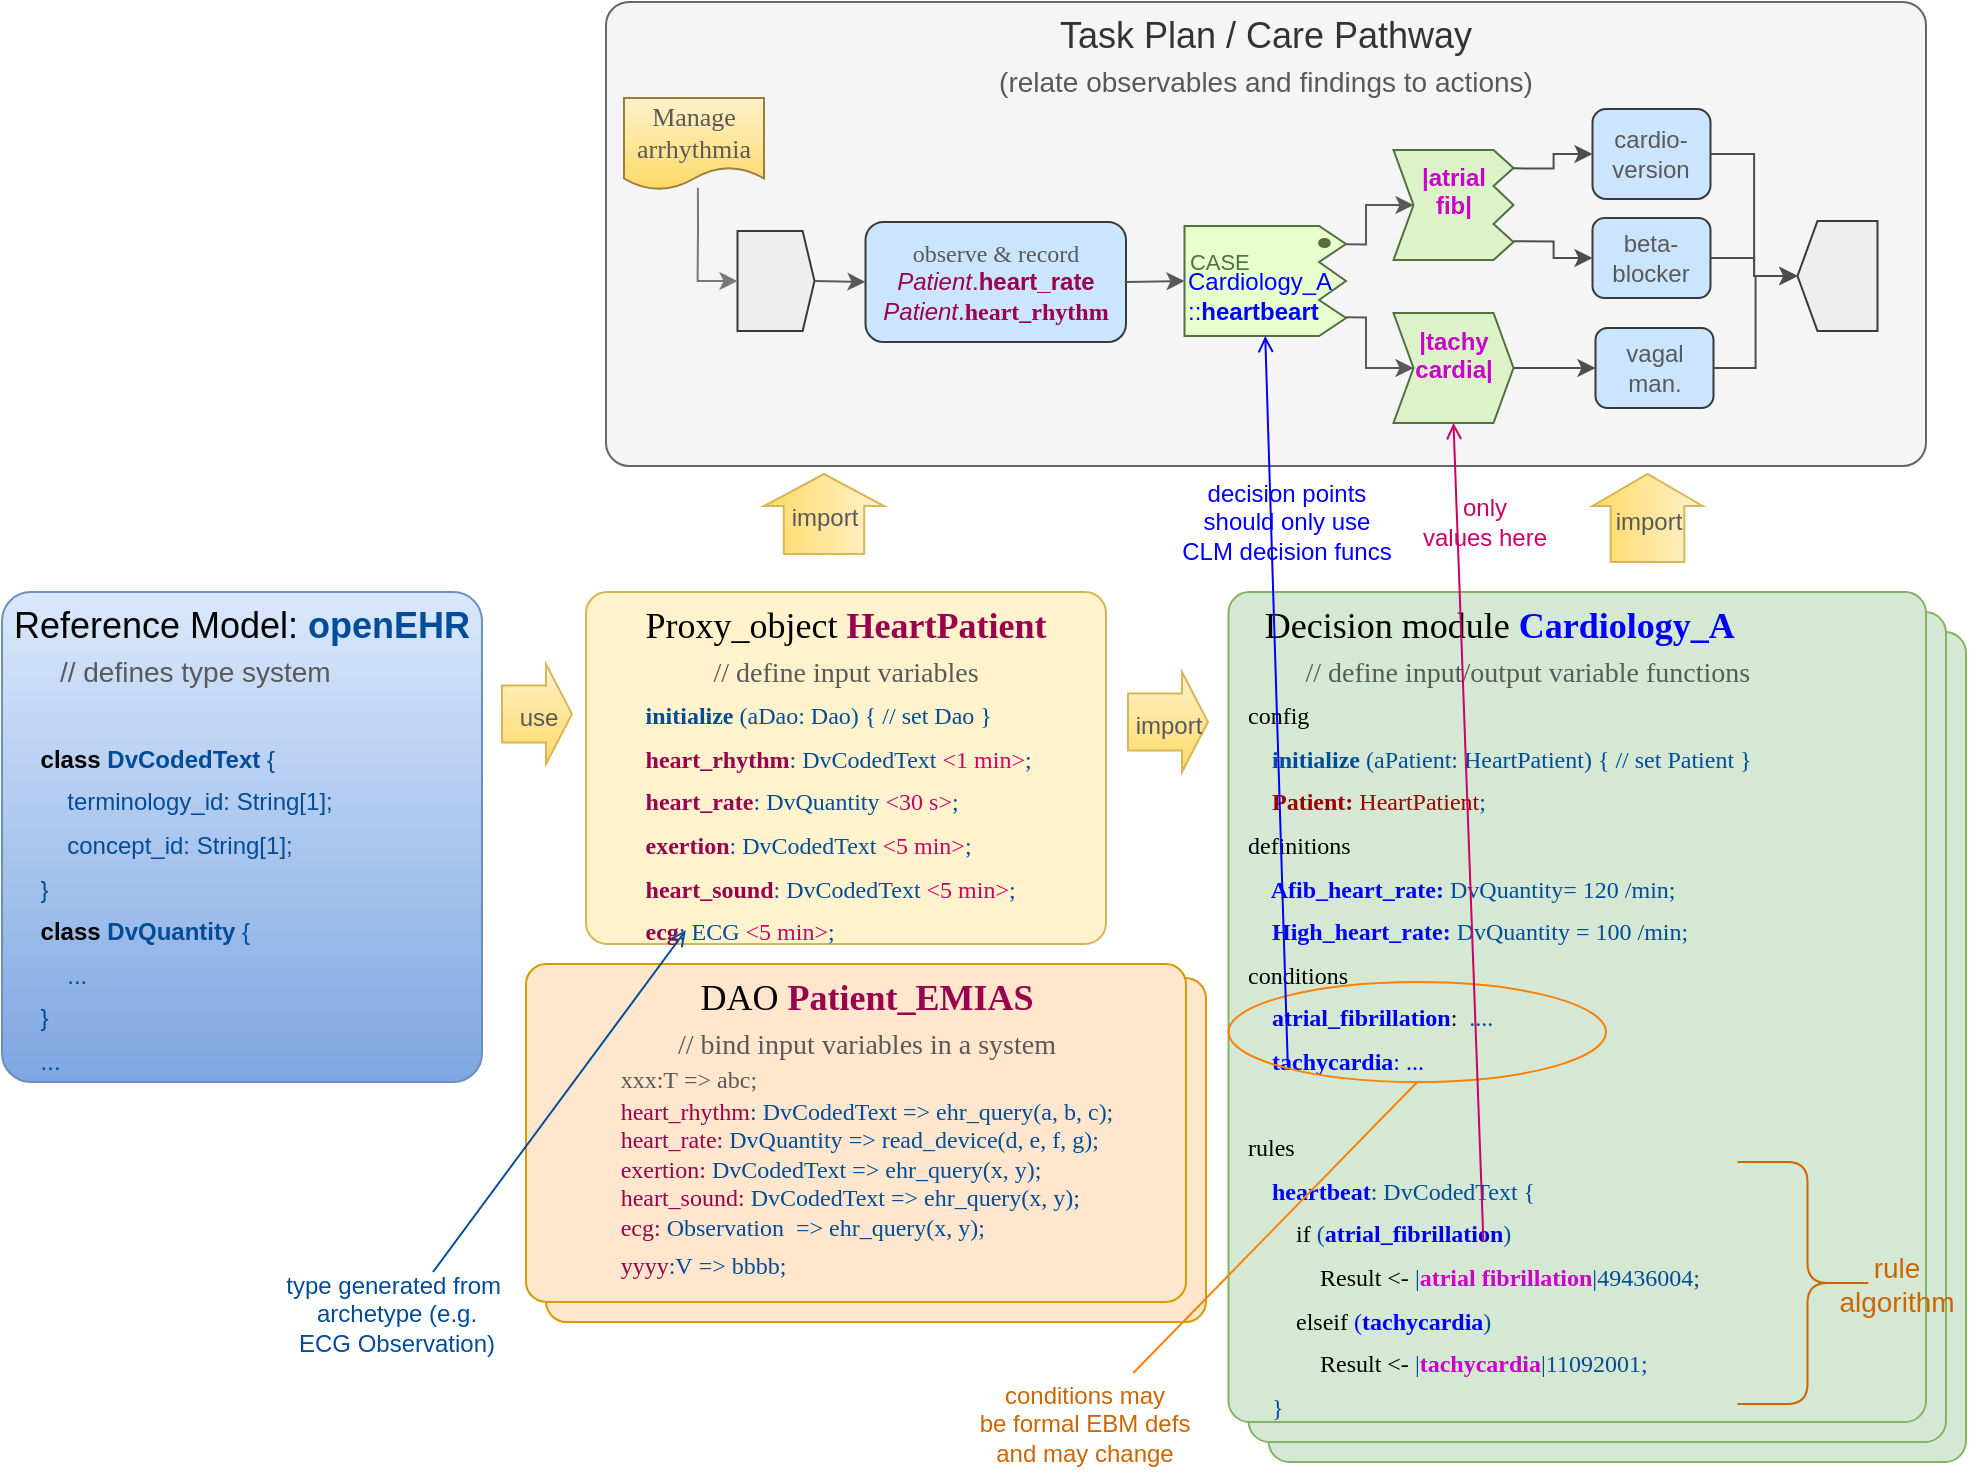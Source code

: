<mxfile version="12.6.5" type="device"><diagram id="-mjmxiD4SZ3i_Z-_ZSI0" name="Page-1"><mxGraphModel dx="1368" dy="816" grid="1" gridSize="10" guides="1" tooltips="1" connect="1" arrows="1" fold="1" page="1" pageScale="1" pageWidth="1169" pageHeight="827" math="0" shadow="0"><root><mxCell id="0"/><mxCell id="1" parent="0"/><mxCell id="dO6ojmiXCGP0qlEIDVPj-22" value="" style="rounded=1;whiteSpace=wrap;html=1;fontSize=18;arcSize=6;verticalAlign=top;fillColor=#ffe6cc;strokeColor=#d79b00;" parent="1" vertex="1"><mxGeometry x="330" y="498" width="330" height="172" as="geometry"/></mxCell><mxCell id="dO6ojmiXCGP0qlEIDVPj-21" value="&lt;div&gt;&amp;nbsp; &amp;nbsp;Clinical Logic Module: &lt;b&gt;&lt;font color=&quot;#006600&quot;&gt;Cardiology_A&lt;/font&gt;&lt;/b&gt;&lt;/div&gt;&lt;font color=&quot;#595959&quot;&gt;&lt;div&gt;&lt;span style=&quot;font-size: 14px&quot;&gt;&amp;nbsp; &amp;nbsp; &amp;nbsp; &amp;nbsp; &amp;nbsp;(define input/output variable functions)&lt;/span&gt;&lt;/div&gt;&lt;/font&gt;&lt;div&gt;&lt;span style=&quot;font-size: 12px&quot;&gt;&lt;font color=&quot;#004c99&quot;&gt;Afib_heart_rate = 120;&lt;/font&gt;&lt;/span&gt;&lt;/div&gt;&lt;div&gt;&lt;span style=&quot;font-size: 12px&quot;&gt;&lt;font color=&quot;#004c99&quot;&gt;High_heart_rate = 100;&lt;/font&gt;&lt;/span&gt;&lt;/div&gt;&lt;div&gt;&lt;span style=&quot;font-size: 12px&quot;&gt;&lt;font color=&quot;#004c99&quot;&gt;&lt;br&gt;&lt;/font&gt;&lt;/span&gt;&lt;/div&gt;&lt;div&gt;&lt;span style=&quot;font-size: 12px&quot;&gt;&lt;font color=&quot;#004c99&quot;&gt;DvCodedText&amp;nbsp;&lt;/font&gt;&lt;b&gt;&lt;font color=&quot;#0000cc&quot;&gt;heartbeat&lt;/font&gt;&lt;/b&gt;&lt;font color=&quot;#004c99&quot;&gt;&amp;nbsp;{&lt;/font&gt;&lt;/span&gt;&lt;/div&gt;&lt;div&gt;&lt;span style=&quot;font-size: 12px&quot;&gt;&lt;font color=&quot;#004c99&quot;&gt;&amp;nbsp; &amp;nbsp; &lt;/font&gt;if&lt;font color=&quot;#004c99&quot;&gt; (&lt;/font&gt;&lt;font color=&quot;#99004d&quot;&gt;&lt;i&gt;Patient&lt;/i&gt;.&lt;b&gt;heart_rhythm&lt;/b&gt;&lt;/font&gt;&lt;font color=&quot;#004c99&quot;&gt; = |&lt;/font&gt;&lt;b&gt;&lt;font color=&quot;#cc00cc&quot;&gt;erratic&lt;/font&gt;&lt;/b&gt;&lt;font color=&quot;#004c99&quot;&gt;|286761003&amp;nbsp;&lt;/font&gt;&lt;/span&gt;&lt;span style=&quot;color: rgb(0 , 76 , 153) ; font-size: 12px&quot;&gt;and&amp;nbsp;&lt;/span&gt;&lt;/div&gt;&lt;div&gt;&lt;span style=&quot;font-size: 12px&quot;&gt;&lt;font color=&quot;#99004d&quot;&gt;&lt;i&gt;&amp;nbsp; &amp;nbsp; &amp;nbsp; &amp;nbsp; patient&lt;/i&gt;.&lt;/font&gt;&lt;/span&gt;&lt;b style=&quot;font-size: 12px&quot;&gt;&lt;font color=&quot;#99004d&quot;&gt;heart_rate&lt;/font&gt;&lt;/b&gt;&lt;font color=&quot;#004c99&quot; style=&quot;font-size: 12px&quot;&gt;&amp;nbsp;&amp;gt;= Afib_heart_rate)&lt;/font&gt;&lt;/div&gt;&lt;div&gt;&lt;font color=&quot;#004c99&quot; style=&quot;font-size: 12px&quot;&gt;&amp;nbsp; &amp;nbsp; &lt;/font&gt;&lt;font style=&quot;font-size: 12px&quot;&gt;then&lt;/font&gt;&lt;/div&gt;&lt;div&gt;&lt;font style=&quot;font-size: 12px&quot;&gt;&amp;nbsp; &amp;nbsp; &amp;nbsp; &amp;nbsp; Return&lt;font color=&quot;#004c99&quot;&gt; |&lt;/font&gt;&lt;b&gt;&lt;font color=&quot;#cc00cc&quot;&gt;atrial fibrillation&lt;/font&gt;&lt;/b&gt;&lt;font color=&quot;#004c99&quot;&gt;|49436004;&lt;/font&gt;&lt;/font&gt;&lt;/div&gt;&lt;div&gt;&lt;span style=&quot;font-size: 12px&quot;&gt;&lt;font color=&quot;#0000ff&quot;&gt;&amp;nbsp; &amp;nbsp; &lt;/font&gt;elseif&lt;font color=&quot;#0000ff&quot;&gt; (&lt;/font&gt;&lt;/span&gt;&lt;span style=&quot;color: rgb(153 , 0 , 77) ; font-size: 12px&quot;&gt;&lt;i&gt;Patient&lt;/i&gt;.&lt;/span&gt;&lt;b style=&quot;font-size: 12px&quot;&gt;&lt;font color=&quot;#99004d&quot;&gt;heart_rate&lt;/font&gt;&lt;/b&gt;&lt;span style=&quot;font-size: 12px&quot;&gt;&lt;font color=&quot;#004c99&quot;&gt;&amp;nbsp;&amp;gt;= High_heart_rate&amp;nbsp;&lt;/font&gt;&lt;/span&gt;&lt;span style=&quot;color: rgb(0 , 76 , 153) ; font-size: 12px&quot;&gt;and&amp;nbsp;&lt;/span&gt;&lt;/div&gt;&lt;span style=&quot;font-size: 12px&quot;&gt;&lt;div&gt;&lt;span style=&quot;color: rgb(153 , 0 , 77)&quot;&gt;&lt;i&gt;&amp;nbsp; &amp;nbsp; &amp;nbsp; &amp;nbsp; &amp;nbsp; &amp;nbsp; &amp;nbsp; Patient&lt;/i&gt;.&lt;/span&gt;&lt;b style=&quot;color: rgb(0 , 0 , 0)&quot;&gt;&lt;font color=&quot;#99004d&quot;&gt;exertion&lt;/font&gt;&lt;/b&gt;&lt;font color=&quot;#004c99&quot; style=&quot;color: rgb(0 , 0 , 0)&quot;&gt; = |&lt;/font&gt;&lt;b&gt;&lt;font color=&quot;#cc00cc&quot;&gt;at rest&lt;/font&gt;&lt;/b&gt;&lt;font color=&quot;#004c99&quot; style=&quot;color: rgb(0 , 0 , 0)&quot;&gt;|&lt;/font&gt;&lt;span style=&quot;color: rgb(0 , 76 , 153)&quot;&gt;263678003)&lt;br&gt;&amp;nbsp; &amp;nbsp; &lt;/span&gt;then&amp;nbsp; &amp;nbsp; &amp;nbsp; &amp;nbsp;&lt;/div&gt;&lt;/span&gt;&lt;span style=&quot;font-size: 12px&quot;&gt;&amp;nbsp; &amp;nbsp; &amp;nbsp; &amp;nbsp; Return&lt;/span&gt;&lt;font color=&quot;#004c99&quot; style=&quot;font-size: 12px&quot;&gt; |&lt;/font&gt;&lt;b style=&quot;font-size: 12px&quot;&gt;&lt;font color=&quot;#cc00cc&quot;&gt;tachycardia&lt;/font&gt;&lt;/b&gt;&lt;font color=&quot;#004c99&quot;&gt;&lt;span style=&quot;font-size: 12px&quot;&gt;|11092001;&lt;/span&gt;&lt;/font&gt;&lt;br&gt;&lt;font color=&quot;#004c99&quot; style=&quot;font-size: 12px&quot;&gt;}&lt;/font&gt;" style="rounded=1;whiteSpace=wrap;html=1;fontSize=18;arcSize=3;verticalAlign=top;fillColor=#d5e8d4;strokeColor=#82b366;align=left;spacingLeft=8;" parent="1" vertex="1"><mxGeometry x="691.25" y="325" width="348.75" height="415" as="geometry"/></mxCell><mxCell id="dO6ojmiXCGP0qlEIDVPj-20" value="&lt;div&gt;&amp;nbsp; &amp;nbsp;Clinical Logic Module: &lt;b&gt;&lt;font color=&quot;#006600&quot;&gt;Cardiology_A&lt;/font&gt;&lt;/b&gt;&lt;/div&gt;&lt;font color=&quot;#595959&quot;&gt;&lt;div&gt;&lt;span style=&quot;font-size: 14px&quot;&gt;&amp;nbsp; &amp;nbsp; &amp;nbsp; &amp;nbsp; &amp;nbsp;(define input/output variable functions)&lt;/span&gt;&lt;/div&gt;&lt;/font&gt;&lt;div&gt;&lt;span style=&quot;font-size: 12px&quot;&gt;&lt;font color=&quot;#004c99&quot;&gt;Afib_heart_rate = 120;&lt;/font&gt;&lt;/span&gt;&lt;/div&gt;&lt;div&gt;&lt;span style=&quot;font-size: 12px&quot;&gt;&lt;font color=&quot;#004c99&quot;&gt;High_heart_rate = 100;&lt;/font&gt;&lt;/span&gt;&lt;/div&gt;&lt;div&gt;&lt;span style=&quot;font-size: 12px&quot;&gt;&lt;font color=&quot;#004c99&quot;&gt;&lt;br&gt;&lt;/font&gt;&lt;/span&gt;&lt;/div&gt;&lt;div&gt;&lt;span style=&quot;font-size: 12px&quot;&gt;&lt;font color=&quot;#004c99&quot;&gt;DvCodedText&amp;nbsp;&lt;/font&gt;&lt;b&gt;&lt;font color=&quot;#0000cc&quot;&gt;heartbeat&lt;/font&gt;&lt;/b&gt;&lt;font color=&quot;#004c99&quot;&gt;&amp;nbsp;{&lt;/font&gt;&lt;/span&gt;&lt;/div&gt;&lt;div&gt;&lt;span style=&quot;font-size: 12px&quot;&gt;&lt;font color=&quot;#004c99&quot;&gt;&amp;nbsp; &amp;nbsp; &lt;/font&gt;if&lt;font color=&quot;#004c99&quot;&gt; (&lt;/font&gt;&lt;font color=&quot;#99004d&quot;&gt;&lt;i&gt;Patient&lt;/i&gt;.&lt;b&gt;heart_rhythm&lt;/b&gt;&lt;/font&gt;&lt;font color=&quot;#004c99&quot;&gt; = |&lt;/font&gt;&lt;b&gt;&lt;font color=&quot;#cc00cc&quot;&gt;erratic&lt;/font&gt;&lt;/b&gt;&lt;font color=&quot;#004c99&quot;&gt;|286761003&amp;nbsp;&lt;/font&gt;&lt;/span&gt;&lt;span style=&quot;color: rgb(0 , 76 , 153) ; font-size: 12px&quot;&gt;and&amp;nbsp;&lt;/span&gt;&lt;/div&gt;&lt;div&gt;&lt;span style=&quot;font-size: 12px&quot;&gt;&lt;font color=&quot;#99004d&quot;&gt;&lt;i&gt;&amp;nbsp; &amp;nbsp; &amp;nbsp; &amp;nbsp; patient&lt;/i&gt;.&lt;/font&gt;&lt;/span&gt;&lt;b style=&quot;font-size: 12px&quot;&gt;&lt;font color=&quot;#99004d&quot;&gt;heart_rate&lt;/font&gt;&lt;/b&gt;&lt;font color=&quot;#004c99&quot; style=&quot;font-size: 12px&quot;&gt;&amp;nbsp;&amp;gt;= Afib_heart_rate)&lt;/font&gt;&lt;/div&gt;&lt;div&gt;&lt;font color=&quot;#004c99&quot; style=&quot;font-size: 12px&quot;&gt;&amp;nbsp; &amp;nbsp; &lt;/font&gt;&lt;font style=&quot;font-size: 12px&quot;&gt;then&lt;/font&gt;&lt;/div&gt;&lt;div&gt;&lt;font style=&quot;font-size: 12px&quot;&gt;&amp;nbsp; &amp;nbsp; &amp;nbsp; &amp;nbsp; Return&lt;font color=&quot;#004c99&quot;&gt; |&lt;/font&gt;&lt;b&gt;&lt;font color=&quot;#cc00cc&quot;&gt;atrial fibrillation&lt;/font&gt;&lt;/b&gt;&lt;font color=&quot;#004c99&quot;&gt;|49436004;&lt;/font&gt;&lt;/font&gt;&lt;/div&gt;&lt;div&gt;&lt;span style=&quot;font-size: 12px&quot;&gt;&lt;font color=&quot;#0000ff&quot;&gt;&amp;nbsp; &amp;nbsp; &lt;/font&gt;elseif&lt;font color=&quot;#0000ff&quot;&gt; (&lt;/font&gt;&lt;/span&gt;&lt;span style=&quot;color: rgb(153 , 0 , 77) ; font-size: 12px&quot;&gt;&lt;i&gt;Patient&lt;/i&gt;.&lt;/span&gt;&lt;b style=&quot;font-size: 12px&quot;&gt;&lt;font color=&quot;#99004d&quot;&gt;heart_rate&lt;/font&gt;&lt;/b&gt;&lt;span style=&quot;font-size: 12px&quot;&gt;&lt;font color=&quot;#004c99&quot;&gt;&amp;nbsp;&amp;gt;= High_heart_rate&amp;nbsp;&lt;/font&gt;&lt;/span&gt;&lt;span style=&quot;color: rgb(0 , 76 , 153) ; font-size: 12px&quot;&gt;and&amp;nbsp;&lt;/span&gt;&lt;/div&gt;&lt;span style=&quot;font-size: 12px&quot;&gt;&lt;div&gt;&lt;span style=&quot;color: rgb(153 , 0 , 77)&quot;&gt;&lt;i&gt;&amp;nbsp; &amp;nbsp; &amp;nbsp; &amp;nbsp; &amp;nbsp; &amp;nbsp; &amp;nbsp; Patient&lt;/i&gt;.&lt;/span&gt;&lt;b style=&quot;color: rgb(0 , 0 , 0)&quot;&gt;&lt;font color=&quot;#99004d&quot;&gt;exertion&lt;/font&gt;&lt;/b&gt;&lt;font color=&quot;#004c99&quot; style=&quot;color: rgb(0 , 0 , 0)&quot;&gt; = |&lt;/font&gt;&lt;b&gt;&lt;font color=&quot;#cc00cc&quot;&gt;at rest&lt;/font&gt;&lt;/b&gt;&lt;font color=&quot;#004c99&quot; style=&quot;color: rgb(0 , 0 , 0)&quot;&gt;|&lt;/font&gt;&lt;span style=&quot;color: rgb(0 , 76 , 153)&quot;&gt;263678003)&lt;br&gt;&amp;nbsp; &amp;nbsp; &lt;/span&gt;then&amp;nbsp; &amp;nbsp; &amp;nbsp; &amp;nbsp;&lt;/div&gt;&lt;/span&gt;&lt;span style=&quot;font-size: 12px&quot;&gt;&amp;nbsp; &amp;nbsp; &amp;nbsp; &amp;nbsp; Return&lt;/span&gt;&lt;font color=&quot;#004c99&quot; style=&quot;font-size: 12px&quot;&gt; |&lt;/font&gt;&lt;b style=&quot;font-size: 12px&quot;&gt;&lt;font color=&quot;#cc00cc&quot;&gt;tachycardia&lt;/font&gt;&lt;/b&gt;&lt;font color=&quot;#004c99&quot;&gt;&lt;span style=&quot;font-size: 12px&quot;&gt;|11092001;&lt;/span&gt;&lt;/font&gt;&lt;br&gt;&lt;font color=&quot;#004c99&quot; style=&quot;font-size: 12px&quot;&gt;}&lt;/font&gt;" style="rounded=1;whiteSpace=wrap;html=1;fontSize=18;arcSize=3;verticalAlign=top;fillColor=#d5e8d4;strokeColor=#82b366;align=left;spacingLeft=8;" parent="1" vertex="1"><mxGeometry x="681.25" y="315" width="348.75" height="415" as="geometry"/></mxCell><mxCell id="RvP3062w9t06JpOHgTbH-61" value="Proxy_object&amp;nbsp;&lt;font color=&quot;#99004d&quot;&gt;&lt;b&gt;HeartPatient&lt;/b&gt;&lt;/font&gt;&lt;br&gt;&lt;font style=&quot;font-size: 14px&quot; color=&quot;#595959&quot;&gt;// define input variables&lt;/font&gt;&lt;br&gt;&lt;div style=&quot;text-align: left&quot;&gt;&lt;span style=&quot;font-size: 12px&quot;&gt;&lt;font color=&quot;#004c99&quot;&gt;&lt;b&gt;initialize&lt;/b&gt;&amp;nbsp;(aDao: Dao) { // set Dao&amp;nbsp;&lt;/font&gt;&lt;/span&gt;&lt;span style=&quot;color: rgb(0 , 76 , 153) ; font-size: 12px&quot;&gt;}&lt;/span&gt;&lt;/div&gt;&lt;div style=&quot;text-align: left&quot;&gt;&lt;b style=&quot;font-size: 12px ; color: rgb(153 , 0 , 77)&quot;&gt;heart_rhythm&lt;/b&gt;&lt;span style=&quot;color: rgb(0 , 76 , 153) ; font-size: 12px&quot;&gt;:&amp;nbsp;&lt;/span&gt;&lt;span style=&quot;color: rgb(0 , 76 , 153) ; font-size: 12px&quot;&gt;DvCodedText&lt;/span&gt;&lt;b style=&quot;font-size: 12px ; color: rgb(153 , 0 , 77)&quot;&gt;&amp;nbsp;&lt;/b&gt;&lt;font color=&quot;#cc0066&quot; style=&quot;font-size: 12px&quot;&gt;&amp;lt;1 min&amp;gt;&lt;/font&gt;&lt;font color=&quot;#004c99&quot; style=&quot;color: rgb(0 , 76 , 153) ; font-size: 12px&quot;&gt;;&lt;br&gt;&lt;/font&gt;&lt;b style=&quot;font-size: 12px ; color: rgb(153 , 0 , 77)&quot;&gt;heart_rate&lt;/b&gt;&lt;span style=&quot;color: rgb(0 , 76 , 153) ; font-size: 12px&quot;&gt;:&amp;nbsp;&lt;/span&gt;&lt;span style=&quot;color: rgb(0 , 76 , 153) ; font-size: 12px&quot;&gt;DvQuantity&lt;/span&gt;&lt;b style=&quot;font-size: 12px ; color: rgb(153 , 0 , 77)&quot;&gt;&amp;nbsp;&lt;/b&gt;&lt;font color=&quot;#cc0066&quot; style=&quot;font-size: 12px&quot;&gt;&amp;lt;30 s&amp;gt;&lt;/font&gt;&lt;font color=&quot;#004c99&quot; style=&quot;color: rgb(0 , 76 , 153) ; font-size: 12px&quot;&gt;;&lt;br&gt;&lt;/font&gt;&lt;b style=&quot;font-size: 12px ; color: rgb(153 , 0 , 77)&quot;&gt;exertion&lt;/b&gt;&lt;span style=&quot;color: rgb(0 , 76 , 153) ; font-size: 12px&quot;&gt;:&amp;nbsp;&lt;/span&gt;&lt;span style=&quot;color: rgb(0 , 76 , 153) ; font-size: 12px&quot;&gt;DvCodedText&lt;/span&gt;&lt;span style=&quot;font-size: 12px ; color: rgb(153 , 0 , 77)&quot;&gt;&amp;nbsp;&lt;/span&gt;&lt;font color=&quot;#cc0066&quot; style=&quot;font-size: 12px&quot;&gt;&amp;lt;5 min&amp;gt;&lt;/font&gt;&lt;font color=&quot;#004c99&quot; style=&quot;color: rgb(0 , 76 , 153) ; font-size: 12px&quot;&gt;;&lt;/font&gt;&lt;span style=&quot;color: rgb(0 , 76 , 153) ; font-size: 12px&quot;&gt;&lt;br&gt;&lt;/span&gt;&lt;b style=&quot;font-size: 12px ; color: rgb(153 , 0 , 77)&quot;&gt;heart_sound&lt;/b&gt;&lt;span style=&quot;color: rgb(0 , 76 , 153) ; font-size: 12px&quot;&gt;:&amp;nbsp;&lt;/span&gt;&lt;font color=&quot;#004c99&quot; style=&quot;color: rgb(0 , 76 , 153) ; font-size: 12px&quot;&gt;DvCodedText&lt;/font&gt;&lt;span style=&quot;font-size: 12px ; color: rgb(153 , 0 , 77)&quot;&gt;&amp;nbsp;&lt;/span&gt;&lt;font color=&quot;#cc0066&quot; style=&quot;font-size: 12px&quot;&gt;&amp;lt;5 min&amp;gt;&lt;/font&gt;&lt;font color=&quot;#004c99&quot; style=&quot;color: rgb(0 , 76 , 153) ; font-size: 12px&quot;&gt;;&lt;br&gt;&lt;/font&gt;&lt;b style=&quot;font-size: 12px ; color: rgb(153 , 0 , 77)&quot;&gt;ecg&lt;/b&gt;&lt;span style=&quot;color: rgb(0 , 76 , 153) ; font-size: 12px&quot;&gt;:&amp;nbsp;&lt;/span&gt;&lt;span style=&quot;color: rgb(0 , 76 , 153) ; font-size: 12px&quot;&gt;ECG&lt;/span&gt;&lt;span style=&quot;font-size: 12px ; color: rgb(153 , 0 , 77)&quot;&gt;&amp;nbsp;&lt;/span&gt;&lt;font color=&quot;#cc0066&quot; style=&quot;font-size: 12px&quot;&gt;&amp;lt;5 min&amp;gt;&lt;/font&gt;&lt;font color=&quot;#004c99&quot; style=&quot;color: rgb(0 , 76 , 153) ; font-size: 12px&quot;&gt;;&lt;/font&gt;&lt;span style=&quot;color: rgb(0 , 76 , 153) ; font-size: 12px&quot;&gt;&lt;br&gt;&lt;/span&gt;&lt;/div&gt;&lt;div style=&quot;text-align: left&quot;&gt;&lt;br&gt;&lt;/div&gt;" style="rounded=1;whiteSpace=wrap;html=1;fontSize=18;arcSize=6;verticalAlign=top;fillColor=#fff2cc;strokeColor=#d6b656;fontFamily=Verdana;" parent="1" vertex="1"><mxGeometry x="350" y="305" width="260" height="176" as="geometry"/></mxCell><mxCell id="RvP3062w9t06JpOHgTbH-62" value="&lt;font style=&quot;font-size: 12px&quot;&gt;import&lt;/font&gt;" style="html=1;shadow=0;dashed=0;align=center;verticalAlign=middle;shape=mxgraph.arrows2.arrow;dy=0.33;dx=16;direction=south;notch=0;fontSize=18;fillColor=#fff2cc;strokeColor=#d6b656;gradientColor=#ffd966;fontColor=#595959;flipV=1;" parent="1" vertex="1"><mxGeometry x="853.25" y="246" width="55" height="44" as="geometry"/></mxCell><mxCell id="RvP3062w9t06JpOHgTbH-63" value="&lt;font style=&quot;font-size: 12px&quot;&gt;import&lt;/font&gt;" style="html=1;shadow=0;dashed=0;align=center;verticalAlign=middle;shape=mxgraph.arrows2.arrow;dy=0.43;dx=13;notch=0;fontSize=18;gradientColor=#ffd966;fillColor=#fff2cc;strokeColor=#d6b656;fontColor=#595959;" parent="1" vertex="1"><mxGeometry x="621" y="345" width="40" height="50" as="geometry"/></mxCell><mxCell id="RvP3062w9t06JpOHgTbH-65" value="&lt;font style=&quot;font-size: 12px&quot;&gt;import&lt;/font&gt;" style="html=1;shadow=0;dashed=0;align=center;verticalAlign=middle;shape=mxgraph.arrows2.arrow;dy=0.33;dx=16;direction=south;notch=0;fontSize=18;fillColor=#fff2cc;strokeColor=#d6b656;gradientColor=#ffd966;fontColor=#595959;flipV=1;" parent="1" vertex="1"><mxGeometry x="439" y="246" width="60" height="40" as="geometry"/></mxCell><mxCell id="RvP3062w9t06JpOHgTbH-68" value="Reference Model: &lt;b&gt;&lt;font color=&quot;#004c99&quot;&gt;openEHR&lt;/font&gt;&lt;/b&gt;&lt;br&gt;&lt;font style=&quot;font-size: 14px&quot; color=&quot;#595959&quot;&gt;// defines type system&amp;nbsp; &amp;nbsp; &amp;nbsp; &amp;nbsp; &amp;nbsp; &amp;nbsp;&amp;nbsp;&lt;br&gt;&lt;br&gt;&lt;/font&gt;&lt;div style=&quot;text-align: left&quot;&gt;&lt;b style=&quot;font-size: 12px&quot;&gt;&lt;font color=&quot;#99004d&quot;&gt;&amp;nbsp; &amp;nbsp;&amp;nbsp;&lt;/font&gt;class&lt;font color=&quot;#99004d&quot;&gt;&amp;nbsp;&lt;/font&gt;&lt;/b&gt;&lt;b style=&quot;font-size: 12px&quot;&gt;&lt;font color=&quot;#004c99&quot;&gt;DvCodedText&lt;/font&gt;&lt;/b&gt;&lt;font color=&quot;#004c99&quot; style=&quot;font-size: 12px&quot;&gt;&amp;nbsp;{&lt;/font&gt;&lt;br&gt;&lt;/div&gt;&lt;div style=&quot;text-align: left&quot;&gt;&lt;span style=&quot;font-size: 12px&quot;&gt;&lt;font color=&quot;#004c99&quot;&gt;&amp;nbsp; &amp;nbsp; &amp;nbsp; &amp;nbsp; terminology_id: String[1];&lt;/font&gt;&lt;/span&gt;&lt;/div&gt;&lt;div style=&quot;text-align: left&quot;&gt;&lt;span style=&quot;font-size: 12px&quot;&gt;&lt;font color=&quot;#004c99&quot;&gt;&amp;nbsp; &amp;nbsp; &amp;nbsp; &amp;nbsp; concept_id: String[1];&lt;/font&gt;&lt;/span&gt;&lt;/div&gt;&lt;div style=&quot;text-align: left&quot;&gt;&lt;span style=&quot;font-size: 12px&quot;&gt;&lt;font color=&quot;#004c99&quot;&gt;&amp;nbsp; &amp;nbsp; }&lt;/font&gt;&lt;/span&gt;&lt;/div&gt;&lt;div style=&quot;text-align: left&quot;&gt;&lt;span style=&quot;font-size: 12px&quot;&gt;&lt;b&gt;&lt;font color=&quot;#99004d&quot;&gt;&amp;nbsp; &amp;nbsp;&amp;nbsp;&lt;/font&gt;&lt;/b&gt;&lt;/span&gt;&lt;b style=&quot;font-size: 12px&quot;&gt;class&lt;/b&gt;&lt;span style=&quot;font-size: 12px&quot;&gt;&lt;font color=&quot;#004c99&quot;&gt;&amp;nbsp;&lt;/font&gt;&lt;b&gt;&lt;font color=&quot;#004c99&quot;&gt;DvQuantity&lt;/font&gt;&lt;/b&gt;&lt;font color=&quot;#004c99&quot;&gt; {&lt;/font&gt;&lt;/span&gt;&lt;/div&gt;&lt;div style=&quot;text-align: left&quot;&gt;&lt;span style=&quot;font-size: 12px&quot;&gt;&lt;font color=&quot;#004c99&quot;&gt;&amp;nbsp; &amp;nbsp; &amp;nbsp; &amp;nbsp; ...&lt;/font&gt;&lt;/span&gt;&lt;/div&gt;&lt;div style=&quot;text-align: left&quot;&gt;&lt;span style=&quot;font-size: 12px&quot;&gt;&lt;font color=&quot;#004c99&quot;&gt;&amp;nbsp; &amp;nbsp; }&lt;/font&gt;&lt;/span&gt;&lt;/div&gt;&lt;div style=&quot;text-align: left&quot;&gt;&lt;span style=&quot;font-size: 12px&quot;&gt;&lt;font color=&quot;#004c99&quot;&gt;&amp;nbsp; &amp;nbsp; ...&lt;/font&gt;&lt;/span&gt;&lt;/div&gt;" style="rounded=1;whiteSpace=wrap;html=1;fontSize=18;arcSize=6;verticalAlign=top;fillColor=#dae8fc;strokeColor=#6c8ebf;gradientColor=#7ea6e0;" parent="1" vertex="1"><mxGeometry x="58" y="305" width="240" height="245" as="geometry"/></mxCell><mxCell id="RvP3062w9t06JpOHgTbH-69" value="&lt;font style=&quot;font-size: 12px&quot;&gt;use&lt;/font&gt;" style="html=1;shadow=0;dashed=0;align=center;verticalAlign=middle;shape=mxgraph.arrows2.arrow;dy=0.43;dx=13;notch=0;fontSize=18;gradientColor=#ffd966;fillColor=#fff2cc;strokeColor=#d6b656;fontColor=#595959;" parent="1" vertex="1"><mxGeometry x="308" y="341" width="35" height="50" as="geometry"/></mxCell><mxCell id="RvP3062w9t06JpOHgTbH-71" value="&lt;div style=&quot;text-align: center&quot;&gt;Decision module&amp;nbsp;&lt;b&gt;&lt;font color=&quot;#0000ff&quot;&gt;Cardiology_A&lt;/font&gt;&lt;/b&gt;&lt;/div&gt;&lt;font color=&quot;#595959&quot;&gt;&lt;div style=&quot;text-align: center&quot;&gt;&lt;span style=&quot;font-size: 14px&quot;&gt;&amp;nbsp; &amp;nbsp; &amp;nbsp; &amp;nbsp; // define input/output variable functions&lt;/span&gt;&lt;/div&gt;&lt;/font&gt;&lt;div&gt;&lt;div&gt;&lt;span style=&quot;font-size: 12px&quot;&gt;config&lt;/span&gt;&lt;/div&gt;&lt;div&gt;&lt;span style=&quot;font-size: 12px&quot;&gt;&lt;font color=&quot;#004c99&quot;&gt;&lt;b&gt;&amp;nbsp; &amp;nbsp; initialize&lt;/b&gt;&amp;nbsp;(aPatient: HeartPatient) { // set Patient&amp;nbsp;&lt;/font&gt;&lt;/span&gt;&lt;span style=&quot;color: rgb(0 , 76 , 153) ; font-size: 12px&quot;&gt;}&lt;/span&gt;&lt;/div&gt;&lt;/div&gt;&lt;div&gt;&lt;span style=&quot;font-size: 12px&quot;&gt;&lt;font color=&quot;#990000&quot;&gt;&lt;b&gt;&amp;nbsp; &amp;nbsp; Patient: &lt;/b&gt;HeartPatient&lt;/font&gt;&lt;font color=&quot;#004c99&quot;&gt;;&lt;/font&gt;&lt;/span&gt;&lt;/div&gt;&lt;div&gt;&lt;span style=&quot;font-size: 12px&quot;&gt;definitions&lt;/span&gt;&lt;/div&gt;&lt;b style=&quot;font-size: 12px&quot;&gt;&lt;font color=&quot;#0000ff&quot;&gt;&amp;nbsp; &amp;nbsp; Afib_heart_rate:&amp;nbsp;&lt;/font&gt;&lt;/b&gt;&lt;span style=&quot;color: rgb(0 , 76 , 153) ; font-size: 12px&quot;&gt;DvQuantity&lt;/span&gt;&lt;span style=&quot;color: rgb(0 , 76 , 153) ; font-size: 12px&quot;&gt;= 120 /min;&lt;/span&gt;&lt;span style=&quot;color: rgb(0 , 76 , 153) ; font-size: 12px&quot;&gt;&lt;br&gt;&lt;/span&gt;&lt;span style=&quot;font-size: 12px&quot;&gt;&lt;b&gt;&lt;font color=&quot;#0000ff&quot;&gt;&amp;nbsp; &amp;nbsp; High_heart_rate:&amp;nbsp;&lt;/font&gt;&lt;/b&gt;&lt;/span&gt;&lt;span style=&quot;color: rgb(0 , 76 , 153) ; font-size: 12px&quot;&gt;DvQuantity&lt;/span&gt;&lt;span style=&quot;font-size: 12px&quot;&gt;&lt;font color=&quot;#004c99&quot;&gt;&amp;nbsp;= 100 /min;&lt;/font&gt;&lt;br&gt;&lt;/span&gt;&lt;span style=&quot;font-size: 12px&quot;&gt;conditions&lt;br&gt;&amp;nbsp; &amp;nbsp; &lt;b&gt;&lt;font color=&quot;#0000f0&quot;&gt;atrial_fibrillation&lt;/font&gt;&lt;/b&gt;:&amp;nbsp;&lt;/span&gt;&lt;span style=&quot;font-size: 12px&quot;&gt;&lt;font color=&quot;#004c99&quot;&gt;&amp;nbsp;....&lt;/font&gt;&lt;/span&gt;&lt;div&gt;&lt;font style=&quot;font-size: 12px&quot;&gt;&lt;font color=&quot;#0000ff&quot;&gt;&lt;b&gt;&amp;nbsp; &amp;nbsp; tachycardia&lt;/b&gt;: ...&lt;/font&gt;&lt;/font&gt;&lt;/div&gt;&lt;span style=&quot;font-size: 12px&quot;&gt;&lt;span style=&quot;color: rgb(0 , 76 , 153)&quot;&gt;&lt;br&gt;&lt;/span&gt;&lt;/span&gt;&lt;span style=&quot;font-size: 12px&quot;&gt;rules&lt;br&gt;&lt;/span&gt;&lt;div&gt;&lt;span style=&quot;font-size: 12px&quot;&gt;&lt;b style=&quot;color: rgb(0 , 0 , 255)&quot;&gt;&amp;nbsp; &amp;nbsp; heartbeat&lt;/b&gt;&lt;font color=&quot;#004c99&quot;&gt;: DvCodedText&amp;nbsp;{&lt;/font&gt;&lt;/span&gt;&lt;/div&gt;&lt;div&gt;&lt;span style=&quot;font-size: 12px&quot;&gt;&lt;font color=&quot;#004c99&quot;&gt;&amp;nbsp; &amp;nbsp; &amp;nbsp; &amp;nbsp;&amp;nbsp;&lt;/font&gt;if&lt;font color=&quot;#004c99&quot;&gt; (&lt;/font&gt;&lt;b&gt;&lt;font color=&quot;#0000f0&quot;&gt;atrial_fibrillation&lt;/font&gt;&lt;/b&gt;&lt;/span&gt;&lt;span style=&quot;color: rgb(0 , 76 , 153) ; font-size: 12px&quot;&gt;)&lt;/span&gt;&lt;/div&gt;&lt;div&gt;&lt;span style=&quot;font-size: 12px&quot;&gt;&amp;nbsp; &amp;nbsp; &amp;nbsp; &amp;nbsp; &amp;nbsp; &amp;nbsp; Result &amp;lt;-&lt;/span&gt;&lt;font color=&quot;#004c99&quot; style=&quot;font-size: 12px&quot;&gt; |&lt;/font&gt;&lt;b style=&quot;font-size: 12px&quot;&gt;&lt;font color=&quot;#cc00cc&quot;&gt;atrial fibrillation&lt;/font&gt;&lt;/b&gt;&lt;font color=&quot;#004c99&quot; style=&quot;font-size: 12px&quot;&gt;|49436004;&lt;/font&gt;&lt;br&gt;&lt;/div&gt;&lt;div&gt;&lt;span style=&quot;font-size: 12px&quot;&gt;&lt;font color=&quot;#0000ff&quot;&gt;&amp;nbsp; &amp;nbsp; &amp;nbsp; &amp;nbsp;&amp;nbsp;&lt;/font&gt;elseif&lt;font color=&quot;#0000ff&quot;&gt; (&lt;b&gt;tachycardia&lt;/b&gt;&lt;/font&gt;&lt;/span&gt;&lt;span style=&quot;color: rgb(0 , 76 , 153) ; font-size: 12px&quot;&gt;)&lt;/span&gt;&lt;/div&gt;&lt;span style=&quot;font-size: 12px&quot;&gt;&amp;nbsp; &amp;nbsp; &amp;nbsp; &amp;nbsp; &amp;nbsp; &amp;nbsp; Result &amp;lt;-&lt;/span&gt;&lt;font color=&quot;#004c99&quot; style=&quot;font-size: 12px&quot;&gt; |&lt;/font&gt;&lt;b style=&quot;font-size: 12px&quot;&gt;&lt;font color=&quot;#cc00cc&quot;&gt;tachycardia&lt;/font&gt;&lt;/b&gt;&lt;font color=&quot;#004c99&quot;&gt;&lt;span style=&quot;font-size: 12px&quot;&gt;|11092001;&lt;/span&gt;&lt;/font&gt;&lt;br&gt;&lt;font color=&quot;#004c99&quot; style=&quot;font-size: 12px&quot;&gt;&amp;nbsp; &amp;nbsp; }&lt;/font&gt;" style="rounded=1;whiteSpace=wrap;html=1;fontSize=18;arcSize=3;verticalAlign=top;fillColor=#d5e8d4;strokeColor=#82b366;align=left;spacingLeft=8;fontFamily=Verdana;" parent="1" vertex="1"><mxGeometry x="671.25" y="305" width="348.75" height="415" as="geometry"/></mxCell><mxCell id="RvP3062w9t06JpOHgTbH-34" value="Task Plan / Care Pathway&lt;br&gt;&lt;font style=&quot;font-size: 14px&quot; color=&quot;#595959&quot;&gt;(relate observables and findings to actions)&lt;/font&gt;" style="rounded=1;whiteSpace=wrap;html=1;fontSize=18;arcSize=5;fillColor=#f5f5f5;strokeColor=#666666;verticalAlign=top;fontColor=#333333;" parent="1" vertex="1"><mxGeometry x="360" y="10" width="660" height="232" as="geometry"/></mxCell><mxCell id="RvP3062w9t06JpOHgTbH-6" value="observe &amp;amp; record&lt;br&gt;&lt;span style=&quot;font-family: &amp;#34;helvetica&amp;#34; ; text-align: left ; color: rgb(153 , 0 , 77)&quot;&gt;&lt;i&gt;Patient&lt;/i&gt;.&lt;/span&gt;&lt;b style=&quot;color: rgb(0 , 0 , 0) ; font-family: &amp;#34;helvetica&amp;#34; ; text-align: left&quot;&gt;&lt;font color=&quot;#99004d&quot;&gt;heart_rate&lt;/font&gt;&lt;/b&gt;&lt;b&gt;&lt;font color=&quot;#99004d&quot;&gt;&lt;br&gt;&lt;/font&gt;&lt;/b&gt;&lt;i style=&quot;color: rgb(153 , 0 , 77) ; font-family: &amp;#34;helvetica&amp;#34; ; text-align: left&quot;&gt;Patient&lt;/i&gt;&lt;span style=&quot;color: rgb(153 , 0 , 77) ; font-family: &amp;#34;helvetica&amp;#34; ; text-align: left&quot;&gt;.&lt;/span&gt;&lt;b&gt;&lt;font color=&quot;#99004d&quot;&gt;heart_rhythm&lt;/font&gt;&lt;br&gt;&lt;/b&gt;" style="shape=ext;rounded=1;html=1;whiteSpace=wrap;shadow=0;glass=0;comic=0;labelBackgroundColor=none;strokeColor=#36393d;strokeWidth=1;fillColor=#cce5ff;fontFamily=Tahoma;fontSize=12;align=center;fontColor=#595959;" parent="1" vertex="1"><mxGeometry x="489.75" y="120" width="130.25" height="60" as="geometry"/></mxCell><mxCell id="RvP3062w9t06JpOHgTbH-7" value="" style="endArrow=classic;html=1;labelBackgroundColor=none;strokeColor=#595959;strokeWidth=1;fontFamily=Tahoma;fontSize=14;fontColor=#525252;entryX=0;entryY=0.5;exitX=1;exitY=0.5;fillColor=#f5f5f5;gradientColor=#b3b3b3;entryDx=0;entryDy=0;exitDx=0;exitDy=0;" parent="1" source="RvP3062w9t06JpOHgTbH-6" target="dO6ojmiXCGP0qlEIDVPj-1" edge="1"><mxGeometry width="50" height="50" relative="1" as="geometry"><mxPoint x="626.25" y="150" as="sourcePoint"/><mxPoint x="648.75" y="149.5" as="targetPoint"/></mxGeometry></mxCell><mxCell id="RvP3062w9t06JpOHgTbH-8" value="&lt;br style=&quot;font-size: 12px&quot;&gt;" style="shape=stencil(tZTbDoMgDIafhtsFbdz9wrb3YK5OMgYG2Onth6DJnLrsoIkx6f/br4UiBJgteYUkpSWBNUlToP7lw2sMl1kMua0wd1G7cCP4TmJ0rDP6iFexdw1BqBKNcLULG0JX/pv6AZZrpTxEaGU7zpPvYVwon0tvEdZ0c+9Eleef0KGJahLU7efMRTYDNZmj0y6z7XvaTieidntNZpnUNNTkRyYwr4wdYmA7nh8PRp/VfrCTitc/SM9o7ZO+4PtjP7TANlsK9ZSdDZ3vz9OXL5ue/Vcevq1Pv03PpbY/bF6YZ28sQR2ZJbBCG3wz5EJIGS/EsZLDbijaYwc13s9BeAA=);whiteSpace=wrap;html=1;fillColor=#eeeeee;fontSize=12;strokeColor=#36393d;" parent="1" vertex="1"><mxGeometry x="425.75" y="124.5" width="38.5" height="50" as="geometry"/></mxCell><mxCell id="RvP3062w9t06JpOHgTbH-3" value="" style="endArrow=classic;html=1;labelBackgroundColor=none;strokeColor=#595959;strokeWidth=1;fontFamily=Tahoma;fontSize=14;fontColor=#525252;exitX=1;exitY=0.5;fillColor=#f5f5f5;gradientColor=#b3b3b3;fontStyle=0;entryX=0;entryY=0.5;exitDx=0;exitDy=0;" parent="1" source="RvP3062w9t06JpOHgTbH-8" target="RvP3062w9t06JpOHgTbH-6" edge="1"><mxGeometry width="50" height="50" relative="1" as="geometry"><mxPoint x="526.25" y="157.5" as="sourcePoint"/><mxPoint x="528.75" y="113.5" as="targetPoint"/></mxGeometry></mxCell><mxCell id="RvP3062w9t06JpOHgTbH-13" value="&lt;font color=&quot;#cc00cc&quot;&gt;|tachy&lt;br&gt;cardia|&lt;/font&gt;" style="shape=stencil(tZXtboMgFIavhr8LH0Oznwtd74NSNkkpGLTtdvc7iiZlfmzVmRjNeY/vwzG8RMREVchSI4oLxHaIUs7hBuUtlhmOpaxKreqoXWUw8mB17FR18Cd9M8e6IxhX6GDqpsveEH6Fd5qLCeWdA4jxrko6d32ASePAiz8jrFv+K6lK4J91rUNUSavu/8584htQySaTkixPuf3sP8h43bQT1IfnTahkk936HypZyGQClKkgM3GQ6vQR/MUdRyd5N9Yqb32AMj7bhRBlO7Gn4mXmI+IxGzdzkuPnuQSUsjmcg0bfPvurnj9yY9jebY27c/N19iy107zb/cUD8Ef9K+1kwQco6ys9tXegD7avVSeyBinzQf8Swpim+ayNRn/AbtX4D2mFbw==);whiteSpace=wrap;html=1;fillColor=#d5e8d4;strokeColor=#82b366;gradientColor=#97d077;fontSize=12;fontColor=#0000F0;verticalAlign=top;fontStyle=1" parent="1" vertex="1"><mxGeometry x="753.75" y="165.5" width="60" height="55" as="geometry"/></mxCell><mxCell id="RvP3062w9t06JpOHgTbH-15" value="cardio-version" style="shape=stencil(tZThCoIwFIWfZn9jcwj9jVXvsfSaQ9tkrqy3b+4atFKJUJDBPUe/e9h2JVy0pWyAJLQkfE+SJE394ssOyy3FUrYNZA61m7RKnmpAp3XWVNCp3A0EpUuwyvUuPxC68+/0DxeZ0dpDlNFt5Lz5HiaV9t/SO8KG9o+oajz/Ag4sqiyox9+Zm3QFKlsjacx85V426ULUOCtb5aSWobI/mVx4ZeoSc3GSWXW25qrz0STBsf0QzV/uj8GLx3Ik0ERbLgpjYSZPoeoaZ3dq78bd0PSLHVT8lQThCQ==);whiteSpace=wrap;html=1;fontSize=12;align=center;fillColor=#cce5ff;strokeColor=#36393d;fontColor=#595959;" parent="1" vertex="1"><mxGeometry x="853.25" y="63.5" width="59" height="45" as="geometry"/></mxCell><mxCell id="RvP3062w9t06JpOHgTbH-17" value="vagal man." style="shape=stencil(tZThCoIwFIWfZn9jcwj9jVXvsfSaQ9tkrqy3b+4atFKJUJDBPUe/e9h2JVy0pWyAJLQkfE+SJE394ssOyy3FUrYNZA61m7RKnmpAp3XWVNCp3A0EpUuwyvUuPxC68+/0DxeZ0dpDlNFt5Lz5HiaV9t/SO8KG9o+oajz/Ag4sqiyox9+Zm3QFKlsjacx85V426ULUOCtb5aSWobI/mVx4ZeoSc3GSWXW25qrz0STBsf0QzV/uj8GLx3Ik0ERbLgpjYSZPoeoaZ3dq78bd0PSLHVT8lQThCQ==);whiteSpace=wrap;html=1;fontSize=12;align=center;fillColor=#cce5ff;strokeColor=#36393d;fontColor=#595959;" parent="1" vertex="1"><mxGeometry x="854.75" y="173" width="59" height="40" as="geometry"/></mxCell><mxCell id="RvP3062w9t06JpOHgTbH-12" style="edgeStyle=orthogonalEdgeStyle;rounded=0;orthogonalLoop=1;jettySize=auto;html=1;exitX=1;exitY=0.5;exitDx=0;exitDy=0;fontSize=12;strokeColor=#4D4D4D;" parent="1" source="RvP3062w9t06JpOHgTbH-13" target="RvP3062w9t06JpOHgTbH-17" edge="1"><mxGeometry relative="1" as="geometry"/></mxCell><mxCell id="RvP3062w9t06JpOHgTbH-19" value="&lt;span style=&quot;font-size: 12px&quot;&gt;&lt;font style=&quot;font-size: 12px&quot; color=&quot;#cc00cc&quot;&gt;|atrial &lt;br&gt;fib|&lt;/font&gt;&lt;/span&gt;" style="shape=stencil(tZXbcoIwEIafJrdODgbsZSfW94iYlowxYQLV+vZdCHbkWDU6w8DsLvvtD+w/ICbKXBYKUZwjtkaUcg4nCE8hTHAIZVmorAq5o/Rabo0KlbLybq9Oele1BG1z5XVVV9kHwu9wT30wkTlrAaKdLTuVqzrApLbQi38CrB1/7kQF8A+qUj5kSZPd3M5c8BdQSZe5IEn6JLV/pHNPf4+MIxWPU+/W26GSl3yx51D7z79iN2OZgMzUPjOxldn+y7tvuxsV86mNyZxxHsJwbQYhytZiQ8XbzHMEt403c5Li5dwSFLL26KBwKR/cUc07bwx76TbaXnXzuPak2z79Rm6aTlZx42na7t/DClgap2CZxM3n9+qPbCcPvMDMuFJNrS7kB9vbZCesBiZzXv3jwWCmeauNOn/AbrLhT9okfgE=);whiteSpace=wrap;html=1;fillColor=#d5e8d4;strokeColor=#82b366;gradientColor=#97d077;fontSize=12;verticalAlign=top;fontStyle=1" parent="1" vertex="1"><mxGeometry x="753.75" y="84" width="60" height="55" as="geometry"/></mxCell><mxCell id="RvP3062w9t06JpOHgTbH-9" style="edgeStyle=orthogonalEdgeStyle;rounded=0;html=1;exitX=1;exitY=0.167;exitDx=0;exitDy=0;entryX=0;entryY=0.5;entryDx=0;entryDy=0;jettySize=auto;orthogonalLoop=1;strokeColor=#4D4D4D;" parent="1" source="RvP3062w9t06JpOHgTbH-19" target="RvP3062w9t06JpOHgTbH-15" edge="1"><mxGeometry relative="1" as="geometry"><mxPoint x="928.25" y="33.5" as="targetPoint"/></mxGeometry></mxCell><mxCell id="RvP3062w9t06JpOHgTbH-21" value="beta-blocker" style="shape=stencil(tZThCoIwFIWfZn9jcwj9jVXvsfSaQ9tkrqy3b+4atFKJUJDBPUe/e9h2JVy0pWyAJLQkfE+SJE394ssOyy3FUrYNZA61m7RKnmpAp3XWVNCp3A0EpUuwyvUuPxC68+/0DxeZ0dpDlNFt5Lz5HiaV9t/SO8KG9o+oajz/Ag4sqiyox9+Zm3QFKlsjacx85V426ULUOCtb5aSWobI/mVx4ZeoSc3GSWXW25qrz0STBsf0QzV/uj8GLx3Ik0ERbLgpjYSZPoeoaZ3dq78bd0PSLHVT8lQThCQ==);whiteSpace=wrap;html=1;fontSize=12;align=center;fillColor=#cce5ff;strokeColor=#36393d;fontColor=#595959;" parent="1" vertex="1"><mxGeometry x="853.25" y="118" width="59" height="40" as="geometry"/></mxCell><mxCell id="RvP3062w9t06JpOHgTbH-18" style="edgeStyle=orthogonalEdgeStyle;rounded=0;orthogonalLoop=1;jettySize=auto;html=1;exitX=1;exitY=0.83;exitDx=0;exitDy=0;entryX=0;entryY=0.5;entryDx=0;entryDy=0;strokeColor=#4D4D4D;fontSize=12;" parent="1" source="RvP3062w9t06JpOHgTbH-19" target="RvP3062w9t06JpOHgTbH-21" edge="1"><mxGeometry relative="1" as="geometry"/></mxCell><mxCell id="RvP3062w9t06JpOHgTbH-29" value="" style="shape=stencil(tZRhb4MgEIZ/DV8bhdplHxfX/Q9K2SSlYIC127/vyWkiEdtmU2PUe8/34cQDwmrf8FYSWjSEvRNKqwouEF4x3BYYct9KEVC7cKf4QUvM+ODsSV7VMfQEZRrpVOiybE+KN3inO1ktrDEAUdb4JDPKA4wrA97iB2H98L9J1AL/LIN0qJZR/XieualWoJZrVJoyh7qXrXQhalprucqfWoZa/pHJalDmmpjVBy5OX85+m2O2kk+ltbDaOgjxHgcilO3jcecjcInlzWzHXvvnvLnl3cKcJIb02V7kaGpy6y3HHexamZF9u6i934qe95f/9Kd2+rJ5DBDaejk39aBPZj+qM60CTWKdfNBD2Az3WyXbuRN2VHH7j8IN);whiteSpace=wrap;html=1;fillColor=#f5f5f5;gradientColor=#b3b3b3;fontSize=11;strokeColor=#666666;" parent="1" vertex="1"><mxGeometry x="955.75" y="119.5" width="40" height="55" as="geometry"/></mxCell><mxCell id="RvP3062w9t06JpOHgTbH-14" style="edgeStyle=orthogonalEdgeStyle;rounded=0;orthogonalLoop=1;jettySize=auto;html=1;exitX=1;exitY=0.5;exitDx=0;exitDy=0;entryX=0;entryY=0.5;entryDx=0;entryDy=0;strokeColor=#4D4D4D;fontSize=12;" parent="1" source="RvP3062w9t06JpOHgTbH-15" target="RvP3062w9t06JpOHgTbH-29" edge="1"><mxGeometry relative="1" as="geometry"><mxPoint x="932.75" y="159.685" as="targetPoint"/></mxGeometry></mxCell><mxCell id="RvP3062w9t06JpOHgTbH-16" style="edgeStyle=orthogonalEdgeStyle;rounded=0;orthogonalLoop=1;jettySize=auto;html=1;exitX=1;exitY=0.5;exitDx=0;exitDy=0;entryX=0;entryY=0.5;entryDx=0;entryDy=0;strokeColor=#4D4D4D;fontSize=12;" parent="1" source="RvP3062w9t06JpOHgTbH-17" target="RvP3062w9t06JpOHgTbH-29" edge="1"><mxGeometry relative="1" as="geometry"><mxPoint x="930.75" y="77.5" as="targetPoint"/></mxGeometry></mxCell><mxCell id="RvP3062w9t06JpOHgTbH-20" style="edgeStyle=orthogonalEdgeStyle;rounded=0;orthogonalLoop=1;jettySize=auto;html=1;exitX=1;exitY=0.5;exitDx=0;exitDy=0;entryX=0;entryY=0.5;entryDx=0;entryDy=0;strokeColor=#4D4D4D;fontSize=12;" parent="1" source="RvP3062w9t06JpOHgTbH-21" target="RvP3062w9t06JpOHgTbH-29" edge="1"><mxGeometry relative="1" as="geometry"><mxPoint x="932.75" y="196.315" as="targetPoint"/></mxGeometry></mxCell><mxCell id="RvP3062w9t06JpOHgTbH-30" value="&lt;div style=&quot;text-align: center&quot;&gt;Manage arrhythmia&lt;/div&gt;" style="shape=document;whiteSpace=wrap;html=1;boundedLbl=1;shadow=0;glass=0;comic=0;labelBackgroundColor=none;strokeColor=#96803C;strokeWidth=1;fillColor=#fff2cc;fontFamily=Tahoma;fontSize=13;align=center;fontStyle=0;size=0.25;gradientColor=#ffd966;fontColor=#595959;" parent="1" vertex="1"><mxGeometry x="369" y="58" width="70" height="46" as="geometry"/></mxCell><mxCell id="RvP3062w9t06JpOHgTbH-1" style="edgeStyle=orthogonalEdgeStyle;rounded=0;html=1;entryX=0;entryY=0.5;entryDx=0;entryDy=0;jettySize=auto;orthogonalLoop=1;fontSize=12;strokeWidth=1;strokeColor=#787878;exitX=0.528;exitY=0.975;exitDx=0;exitDy=0;exitPerimeter=0;" parent="1" source="RvP3062w9t06JpOHgTbH-30" target="RvP3062w9t06JpOHgTbH-8" edge="1"><mxGeometry relative="1" as="geometry"><mxPoint x="423.25" y="106.5" as="sourcePoint"/></mxGeometry></mxCell><mxCell id="RvP3062w9t06JpOHgTbH-33" style="edgeStyle=orthogonalEdgeStyle;rounded=0;orthogonalLoop=1;jettySize=auto;html=1;exitX=1;exitY=0.83;exitDx=0;exitDy=0;entryX=0.167;entryY=0.5;entryDx=0;entryDy=0;entryPerimeter=0;fontSize=12;strokeColor=#595959;" parent="1" source="dO6ojmiXCGP0qlEIDVPj-1" target="RvP3062w9t06JpOHgTbH-13" edge="1"><mxGeometry relative="1" as="geometry"><Array as="points"><mxPoint x="740" y="168"/><mxPoint x="740" y="193"/></Array><mxPoint x="693.75" y="167.65" as="sourcePoint"/></mxGeometry></mxCell><mxCell id="RvP3062w9t06JpOHgTbH-10" style="edgeStyle=orthogonalEdgeStyle;rounded=0;orthogonalLoop=1;jettySize=auto;html=1;exitX=1;exitY=0.167;exitDx=0;exitDy=0;entryX=0.167;entryY=0.5;entryDx=0;entryDy=0;entryPerimeter=0;fontSize=14;strokeColor=#595959;" parent="1" source="dO6ojmiXCGP0qlEIDVPj-1" target="RvP3062w9t06JpOHgTbH-19" edge="1"><mxGeometry relative="1" as="geometry"><mxPoint x="748.75" y="179" as="targetPoint"/><mxPoint x="693.75" y="131.185" as="sourcePoint"/><Array as="points"><mxPoint x="740" y="131"/><mxPoint x="740" y="112"/></Array></mxGeometry></mxCell><mxCell id="dO6ojmiXCGP0qlEIDVPj-1" value="&lt;font color=&quot;#0000ff&quot; style=&quot;font-size: 12px&quot;&gt;&lt;br style=&quot;font-size: 12px&quot;&gt;Cardiology_A&lt;br style=&quot;font-size: 12px&quot;&gt;::&lt;b&gt;heartbeart&lt;/b&gt;&lt;/font&gt;" style="shape=stencil(tVbbjoMgEP0aXxuFot3HhrU/sF9ALV1JKRikl/37Rccm0kpv2sRoZsZz5ihz0AjTumQVj1BcRvg7QogQd3LhCcI0hpDVFS8s5I7MCLaWHCq1NXrHT2JjOwahSm6Ebao4j+Klu6c5MC20Uo5EaFV7lV7dkTGhHDY+A1nX/s+LKse/55YbyCZtdvU854x8gDXxOWdJmk2j9oqXfETtNKy+1uQjqzUN6/XzL/DTtJi6TGiWMV2zYvdr9EFtBsVshZSFltq4EK5towjhPF2tKL3zHOC0YTBJsnge3wFXrPHnTeFS3usjv++6IdoLWgrVQ5Nx8NSHf43rnizGtUdZN39vK8DZOAXzdFx/8qr+l+GF1DUPDZ7L38xemw0YxVlEG/7AQWCFUMutVvZNm1h+bnYJxw8YuvzJ4XV0Lwf504Ue+jUoMrgRPBTJpRRVHV7xdOZ/xOcQlf0oLGpYdrtkNyvTZuEPok38Aw==);whiteSpace=wrap;html=1;fontSize=12;fillColor=#cdeb8b;strokeColor=#36393d;align=left;verticalAlign=middle;" parent="1" vertex="1"><mxGeometry x="649.25" y="122" width="80.75" height="55" as="geometry"/></mxCell><mxCell id="dO6ojmiXCGP0qlEIDVPj-4" value="" style="shape=curlyBracket;whiteSpace=wrap;html=1;rounded=1;flipH=1;fillColor=none;strokeColor=#CC6600;strokeWidth=1;" parent="1" vertex="1"><mxGeometry x="925.75" y="590" width="70" height="121" as="geometry"/></mxCell><mxCell id="dO6ojmiXCGP0qlEIDVPj-5" value="rule&lt;br style=&quot;font-size: 14px&quot;&gt;algorithm" style="text;html=1;align=center;verticalAlign=middle;resizable=0;points=[];autosize=1;fontSize=14;fontColor=#CC6600;" parent="1" vertex="1"><mxGeometry x="970" y="630.5" width="70" height="40" as="geometry"/></mxCell><mxCell id="dO6ojmiXCGP0qlEIDVPj-6" value="" style="ellipse;whiteSpace=wrap;html=1;strokeColor=#FF8000;strokeWidth=1;fillColor=none;fontSize=12;fontColor=#006600;" parent="1" vertex="1"><mxGeometry x="671.25" y="500" width="188.75" height="50" as="geometry"/></mxCell><mxCell id="dO6ojmiXCGP0qlEIDVPj-7" value="" style="endArrow=none;html=1;fontSize=12;fontColor=#006600;strokeColor=#FF8000;entryX=0.5;entryY=1;entryDx=0;entryDy=0;" parent="1" source="dO6ojmiXCGP0qlEIDVPj-8" target="dO6ojmiXCGP0qlEIDVPj-6" edge="1"><mxGeometry width="50" height="50" relative="1" as="geometry"><mxPoint x="1020" y="476" as="sourcePoint"/><mxPoint x="931.014" y="561.289" as="targetPoint"/></mxGeometry></mxCell><mxCell id="dO6ojmiXCGP0qlEIDVPj-8" value="conditions may&lt;br style=&quot;font-size: 12px;&quot;&gt;be formal EBM defs&lt;br style=&quot;font-size: 12px;&quot;&gt;and may change" style="text;html=1;align=center;verticalAlign=middle;resizable=0;points=[];autosize=1;fontSize=12;fontColor=#CC6600;" parent="1" vertex="1"><mxGeometry x="539.25" y="695.5" width="120" height="50" as="geometry"/></mxCell><mxCell id="dO6ojmiXCGP0qlEIDVPj-10" value="" style="endArrow=open;html=1;fontSize=12;fontColor=#006600;strokeColor=#0000FF;endFill=0;exitX=0.085;exitY=0.57;exitDx=0;exitDy=0;exitPerimeter=0;entryX=0.5;entryY=1;entryDx=0;entryDy=0;" parent="1" source="RvP3062w9t06JpOHgTbH-71" target="dO6ojmiXCGP0qlEIDVPj-1" edge="1"><mxGeometry width="50" height="50" relative="1" as="geometry"><mxPoint x="779.5" y="483" as="sourcePoint"/><mxPoint x="681.25" y="132.997" as="targetPoint"/></mxGeometry></mxCell><mxCell id="dO6ojmiXCGP0qlEIDVPj-11" value="decision points&lt;br style=&quot;font-size: 12px;&quot;&gt;should only use&lt;br style=&quot;font-size: 12px;&quot;&gt;CLM decision funcs" style="text;html=1;align=center;verticalAlign=middle;resizable=0;points=[];autosize=1;fontSize=12;fontColor=#0000FF;" parent="1" vertex="1"><mxGeometry x="640" y="245" width="120" height="50" as="geometry"/></mxCell><mxCell id="dO6ojmiXCGP0qlEIDVPj-16" value="" style="endArrow=open;html=1;fontSize=12;fontColor=#006600;strokeColor=#CC0066;endFill=0;entryX=0.5;entryY=1;entryDx=0;entryDy=0;" parent="1" target="RvP3062w9t06JpOHgTbH-13" edge="1"><mxGeometry width="50" height="50" relative="1" as="geometry"><mxPoint x="798.71" y="630" as="sourcePoint"/><mxPoint x="783.75" y="183.5" as="targetPoint"/></mxGeometry></mxCell><mxCell id="dO6ojmiXCGP0qlEIDVPj-17" value="only &lt;br style=&quot;font-size: 12px;&quot;&gt;values here" style="text;html=1;align=center;verticalAlign=middle;resizable=0;points=[];autosize=1;fontSize=12;fontColor=#CC0066;" parent="1" vertex="1"><mxGeometry x="758.75" y="255" width="80" height="30" as="geometry"/></mxCell><mxCell id="dO6ojmiXCGP0qlEIDVPj-18" value="DAO&amp;nbsp;&lt;font color=&quot;#99004d&quot;&gt;&lt;b&gt;Patient_EMIAS&lt;/b&gt;&lt;/font&gt;&lt;br&gt;&lt;font style=&quot;font-size: 14px&quot;&gt;&lt;font color=&quot;#595959&quot;&gt;// bind input variables in a system&lt;/font&gt;&lt;br&gt;&lt;div style=&quot;text-align: left&quot;&gt;&lt;font color=&quot;#99004d&quot; style=&quot;color: rgb(89 , 89 , 89) ; font-size: 12px&quot;&gt;xxx:T&lt;/font&gt;&lt;font color=&quot;#004c99&quot; style=&quot;color: rgb(89 , 89 , 89) ; font-size: 12px&quot;&gt;&amp;nbsp;=&amp;gt; abc;&lt;/font&gt;&lt;/div&gt;&lt;font color=&quot;#99004d&quot; style=&quot;font-size: 12px&quot;&gt;&lt;div style=&quot;text-align: left&quot;&gt;&lt;font color=&quot;#99004d&quot;&gt;heart_rhythm&lt;/font&gt;&lt;font color=&quot;#004c99&quot;&gt;:&lt;/font&gt;&lt;font color=&quot;#004c99&quot;&gt;&amp;nbsp;&lt;/font&gt;&lt;font color=&quot;#004c99&quot;&gt;DvCodedText&amp;nbsp;&lt;/font&gt;&lt;font color=&quot;#004c99&quot;&gt;=&amp;gt; ehr_query(a, b, c);&lt;/font&gt;&lt;/div&gt;&lt;/font&gt;&lt;/font&gt;&lt;span style=&quot;color: rgb(153 , 0 , 77) ; font-size: 12px&quot;&gt;&lt;div style=&quot;text-align: left&quot;&gt;&lt;span&gt;heart_rate:&amp;nbsp;&lt;/span&gt;&lt;font color=&quot;#004c99&quot;&gt;DvQuantity&amp;nbsp;&lt;/font&gt;&lt;font color=&quot;#004c99&quot;&gt;=&amp;gt; read_device(d, e, f, g);&lt;/font&gt;&lt;/div&gt;&lt;/span&gt;&lt;span style=&quot;color: rgb(153 , 0 , 77) ; font-size: 12px&quot;&gt;&lt;div style=&quot;text-align: left&quot;&gt;&lt;span&gt;exertion:&amp;nbsp;&lt;/span&gt;&lt;font color=&quot;#004c99&quot;&gt;DvCodedText&lt;/font&gt;&lt;font color=&quot;#004c99&quot;&gt;&amp;nbsp;=&amp;gt; ehr_query(x, y);&lt;/font&gt;&lt;/div&gt;&lt;/span&gt;&lt;span style=&quot;color: rgb(153 , 0 , 77) ; font-size: 12px&quot;&gt;&lt;div style=&quot;text-align: left&quot;&gt;&lt;span&gt;heart_sound:&amp;nbsp;&lt;/span&gt;&lt;font color=&quot;#004c99&quot;&gt;DvCodedText&lt;/font&gt;&lt;font color=&quot;#004c99&quot;&gt;&amp;nbsp;=&amp;gt; ehr_query(x, y);&lt;/font&gt;&lt;/div&gt;&lt;/span&gt;&lt;span style=&quot;color: rgb(153 , 0 , 77) ; font-size: 12px&quot;&gt;&lt;div style=&quot;text-align: left&quot;&gt;&lt;span&gt;ecg:&amp;nbsp;&lt;/span&gt;&lt;font color=&quot;#004c99&quot;&gt;Observation&amp;nbsp;&lt;/font&gt;&lt;font color=&quot;#004c99&quot;&gt;&amp;nbsp;=&amp;gt; ehr_query(x, y);&lt;/font&gt;&lt;/div&gt;&lt;/span&gt;&lt;div style=&quot;text-align: left&quot;&gt;&lt;font color=&quot;#99004d&quot; style=&quot;font-size: 12px&quot;&gt;yyyy&lt;/font&gt;&lt;font style=&quot;font-size: 12px&quot; color=&quot;#004c99&quot;&gt;:V&lt;/font&gt;&lt;font color=&quot;#004c99&quot; style=&quot;font-size: 12px&quot;&gt;&amp;nbsp;=&amp;gt; bbbb;&lt;/font&gt;&lt;font color=&quot;#004c99&quot; style=&quot;font-size: 12px&quot;&gt;&lt;br&gt;&lt;/font&gt;&lt;/div&gt;" style="rounded=1;whiteSpace=wrap;html=1;fontSize=18;arcSize=6;verticalAlign=top;fillColor=#ffe6cc;strokeColor=#d79b00;spacingLeft=11;fontFamily=Verdana;" parent="1" vertex="1"><mxGeometry x="320" y="491" width="330" height="169" as="geometry"/></mxCell><mxCell id="7VFj8KJbRkLx5zg5MZUx-3" value="" style="endArrow=open;html=1;fontSize=12;fontColor=#006600;strokeColor=#004C99;endFill=0;entryX=0.208;entryY=0.938;entryDx=0;entryDy=0;entryPerimeter=0;" parent="1" edge="1"><mxGeometry width="50" height="50" relative="1" as="geometry"><mxPoint x="273.493" y="645" as="sourcePoint"/><mxPoint x="399.92" y="474.088" as="targetPoint"/></mxGeometry></mxCell><mxCell id="7VFj8KJbRkLx5zg5MZUx-4" value="type generated from&amp;nbsp;&lt;br&gt;archetype (e.g.&lt;br&gt;ECG Observation)" style="text;html=1;align=center;verticalAlign=middle;resizable=0;points=[];autosize=1;fontColor=#004C99;" parent="1" vertex="1"><mxGeometry x="190" y="641" width="130" height="50" as="geometry"/></mxCell></root></mxGraphModel></diagram></mxfile>